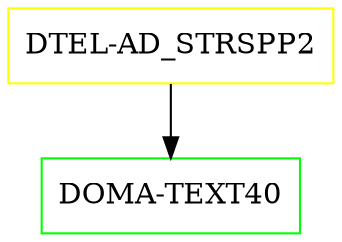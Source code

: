 digraph G {
  "DTEL-AD_STRSPP2" [shape=box,color=yellow];
  "DOMA-TEXT40" [shape=box,color=green,URL="./DOMA_TEXT40.html"];
  "DTEL-AD_STRSPP2" -> "DOMA-TEXT40";
}

